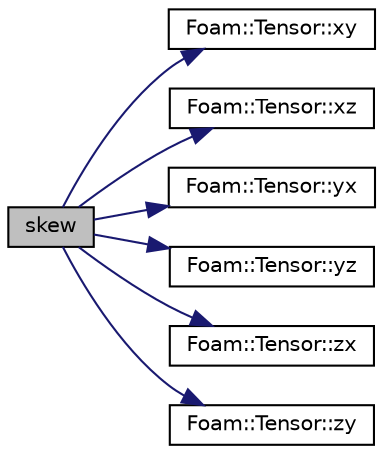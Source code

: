 digraph "skew"
{
  bgcolor="transparent";
  edge [fontname="Helvetica",fontsize="10",labelfontname="Helvetica",labelfontsize="10"];
  node [fontname="Helvetica",fontsize="10",shape=record];
  rankdir="LR";
  Node1 [label="skew",height=0.2,width=0.4,color="black", fillcolor="grey75", style="filled", fontcolor="black"];
  Node1 -> Node2 [color="midnightblue",fontsize="10",style="solid",fontname="Helvetica"];
  Node2 [label="Foam::Tensor::xy",height=0.2,width=0.4,color="black",URL="$a02561.html#a9eba447e6738c78e6b0694c15b09236e"];
  Node1 -> Node3 [color="midnightblue",fontsize="10",style="solid",fontname="Helvetica"];
  Node3 [label="Foam::Tensor::xz",height=0.2,width=0.4,color="black",URL="$a02561.html#a217bb40fe6bbc4fd0d1f61fb1585d47e"];
  Node1 -> Node4 [color="midnightblue",fontsize="10",style="solid",fontname="Helvetica"];
  Node4 [label="Foam::Tensor::yx",height=0.2,width=0.4,color="black",URL="$a02561.html#a6db6b3dd02257844bb6fc0b9bf95ff5c"];
  Node1 -> Node5 [color="midnightblue",fontsize="10",style="solid",fontname="Helvetica"];
  Node5 [label="Foam::Tensor::yz",height=0.2,width=0.4,color="black",URL="$a02561.html#aded7c943a25c96a9b28f63116b1060c8"];
  Node1 -> Node6 [color="midnightblue",fontsize="10",style="solid",fontname="Helvetica"];
  Node6 [label="Foam::Tensor::zx",height=0.2,width=0.4,color="black",URL="$a02561.html#a7222a378de92a8c4aef02b0c26d33dcd"];
  Node1 -> Node7 [color="midnightblue",fontsize="10",style="solid",fontname="Helvetica"];
  Node7 [label="Foam::Tensor::zy",height=0.2,width=0.4,color="black",URL="$a02561.html#ab6046e7336c8423b79112ae4b13e66ca"];
}
